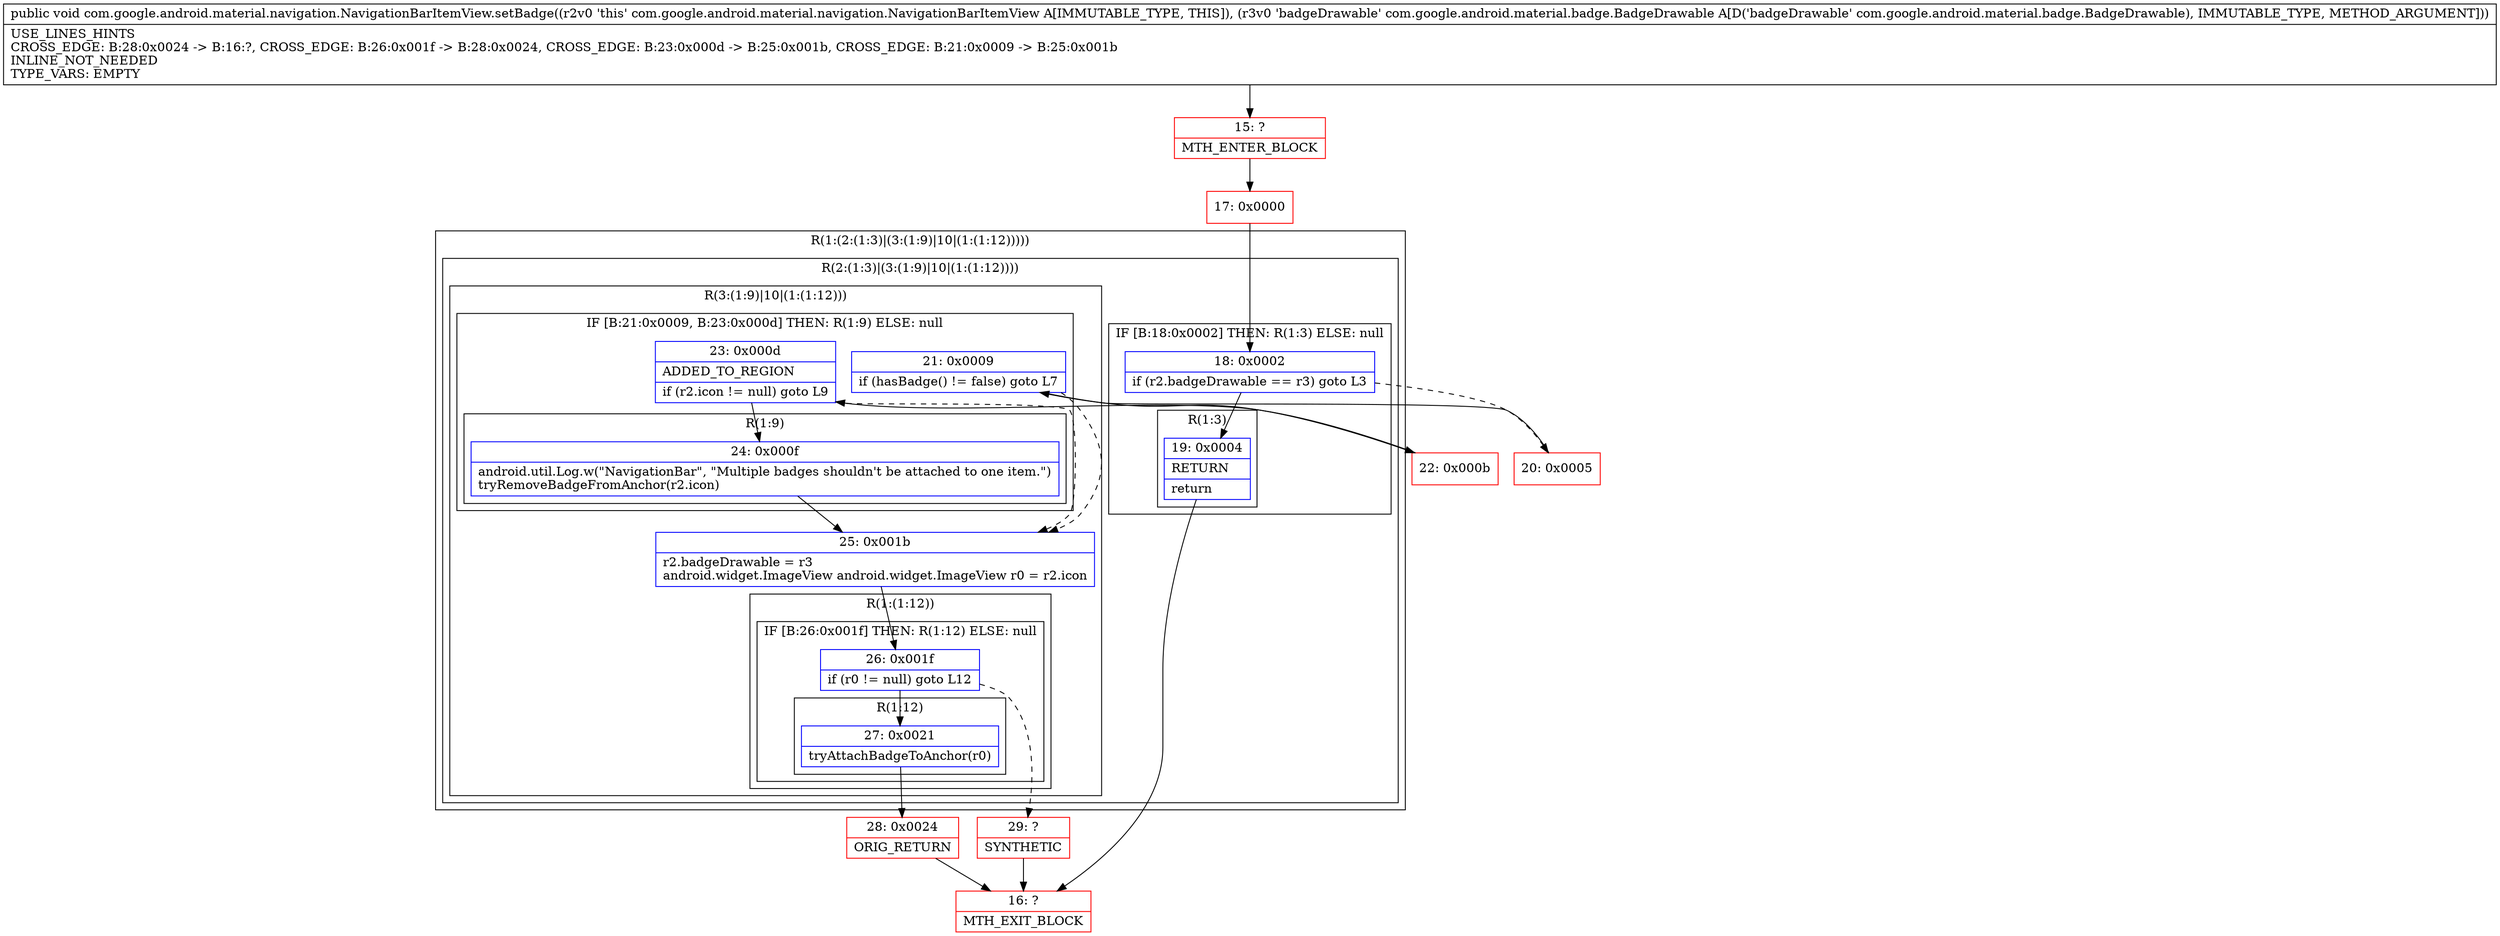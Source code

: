 digraph "CFG forcom.google.android.material.navigation.NavigationBarItemView.setBadge(Lcom\/google\/android\/material\/badge\/BadgeDrawable;)V" {
subgraph cluster_Region_1256466278 {
label = "R(1:(2:(1:3)|(3:(1:9)|10|(1:(1:12)))))";
node [shape=record,color=blue];
subgraph cluster_Region_1384180270 {
label = "R(2:(1:3)|(3:(1:9)|10|(1:(1:12))))";
node [shape=record,color=blue];
subgraph cluster_IfRegion_1483685256 {
label = "IF [B:18:0x0002] THEN: R(1:3) ELSE: null";
node [shape=record,color=blue];
Node_18 [shape=record,label="{18\:\ 0x0002|if (r2.badgeDrawable == r3) goto L3\l}"];
subgraph cluster_Region_888037026 {
label = "R(1:3)";
node [shape=record,color=blue];
Node_19 [shape=record,label="{19\:\ 0x0004|RETURN\l|return\l}"];
}
}
subgraph cluster_Region_1359686255 {
label = "R(3:(1:9)|10|(1:(1:12)))";
node [shape=record,color=blue];
subgraph cluster_IfRegion_1599770702 {
label = "IF [B:21:0x0009, B:23:0x000d] THEN: R(1:9) ELSE: null";
node [shape=record,color=blue];
Node_21 [shape=record,label="{21\:\ 0x0009|if (hasBadge() != false) goto L7\l}"];
Node_23 [shape=record,label="{23\:\ 0x000d|ADDED_TO_REGION\l|if (r2.icon != null) goto L9\l}"];
subgraph cluster_Region_173985809 {
label = "R(1:9)";
node [shape=record,color=blue];
Node_24 [shape=record,label="{24\:\ 0x000f|android.util.Log.w(\"NavigationBar\", \"Multiple badges shouldn't be attached to one item.\")\ltryRemoveBadgeFromAnchor(r2.icon)\l}"];
}
}
Node_25 [shape=record,label="{25\:\ 0x001b|r2.badgeDrawable = r3\landroid.widget.ImageView android.widget.ImageView r0 = r2.icon\l}"];
subgraph cluster_Region_729563055 {
label = "R(1:(1:12))";
node [shape=record,color=blue];
subgraph cluster_IfRegion_1475920766 {
label = "IF [B:26:0x001f] THEN: R(1:12) ELSE: null";
node [shape=record,color=blue];
Node_26 [shape=record,label="{26\:\ 0x001f|if (r0 != null) goto L12\l}"];
subgraph cluster_Region_1375983994 {
label = "R(1:12)";
node [shape=record,color=blue];
Node_27 [shape=record,label="{27\:\ 0x0021|tryAttachBadgeToAnchor(r0)\l}"];
}
}
}
}
}
}
Node_15 [shape=record,color=red,label="{15\:\ ?|MTH_ENTER_BLOCK\l}"];
Node_17 [shape=record,color=red,label="{17\:\ 0x0000}"];
Node_16 [shape=record,color=red,label="{16\:\ ?|MTH_EXIT_BLOCK\l}"];
Node_20 [shape=record,color=red,label="{20\:\ 0x0005}"];
Node_22 [shape=record,color=red,label="{22\:\ 0x000b}"];
Node_28 [shape=record,color=red,label="{28\:\ 0x0024|ORIG_RETURN\l}"];
Node_29 [shape=record,color=red,label="{29\:\ ?|SYNTHETIC\l}"];
MethodNode[shape=record,label="{public void com.google.android.material.navigation.NavigationBarItemView.setBadge((r2v0 'this' com.google.android.material.navigation.NavigationBarItemView A[IMMUTABLE_TYPE, THIS]), (r3v0 'badgeDrawable' com.google.android.material.badge.BadgeDrawable A[D('badgeDrawable' com.google.android.material.badge.BadgeDrawable), IMMUTABLE_TYPE, METHOD_ARGUMENT]))  | USE_LINES_HINTS\lCROSS_EDGE: B:28:0x0024 \-\> B:16:?, CROSS_EDGE: B:26:0x001f \-\> B:28:0x0024, CROSS_EDGE: B:23:0x000d \-\> B:25:0x001b, CROSS_EDGE: B:21:0x0009 \-\> B:25:0x001b\lINLINE_NOT_NEEDED\lTYPE_VARS: EMPTY\l}"];
MethodNode -> Node_15;Node_18 -> Node_19;
Node_18 -> Node_20[style=dashed];
Node_19 -> Node_16;
Node_21 -> Node_22;
Node_21 -> Node_25[style=dashed];
Node_23 -> Node_24;
Node_23 -> Node_25[style=dashed];
Node_24 -> Node_25;
Node_25 -> Node_26;
Node_26 -> Node_27;
Node_26 -> Node_29[style=dashed];
Node_27 -> Node_28;
Node_15 -> Node_17;
Node_17 -> Node_18;
Node_20 -> Node_21;
Node_22 -> Node_23;
Node_28 -> Node_16;
Node_29 -> Node_16;
}

